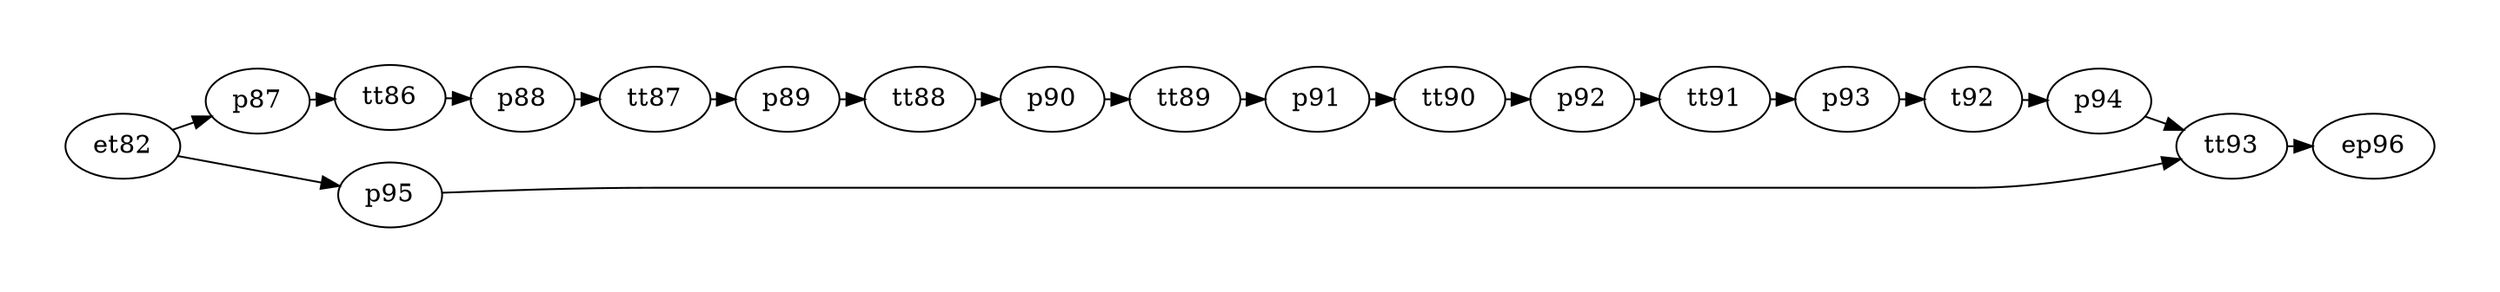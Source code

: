 digraph A {
    # splines = ortho
    rankdir=LR;
    ratio=fill
    graph [pad="0.5", nodesep="0.25", ranksep="0.2"];
    margin=0;
# PetriNetBegin

## Modulo prensa cubo

    p87
    p88
    p89
    p90
    p91
    p92
    p93
    p94
    p95

    tt86
    tt87
    tt88
    tt89
    tt90
    tt91
    t92
    tt93

# subgraph cluster_5 {
#   label="Press";
#   labelloc = b
#   style="dashed"
## color="red"

## pre

  p87 -> tt86
  p88 -> tt87
  p89 -> tt88
  p90 -> tt89
  p91 -> tt90
  p92 -> tt91
  p93 -> t92
  p94 -> tt93
  p95 -> tt93


## pos

  tt86 -> p88
  tt87 -> p89
  tt88 -> p90
  tt89 -> p91
  tt90 -> p92
  tt91 -> p93
  t92 -> p94


# }

et82

et82 -> p87 
et82 -> p95
ep96
tt93 -> ep96

# PetriNetEnd
}
